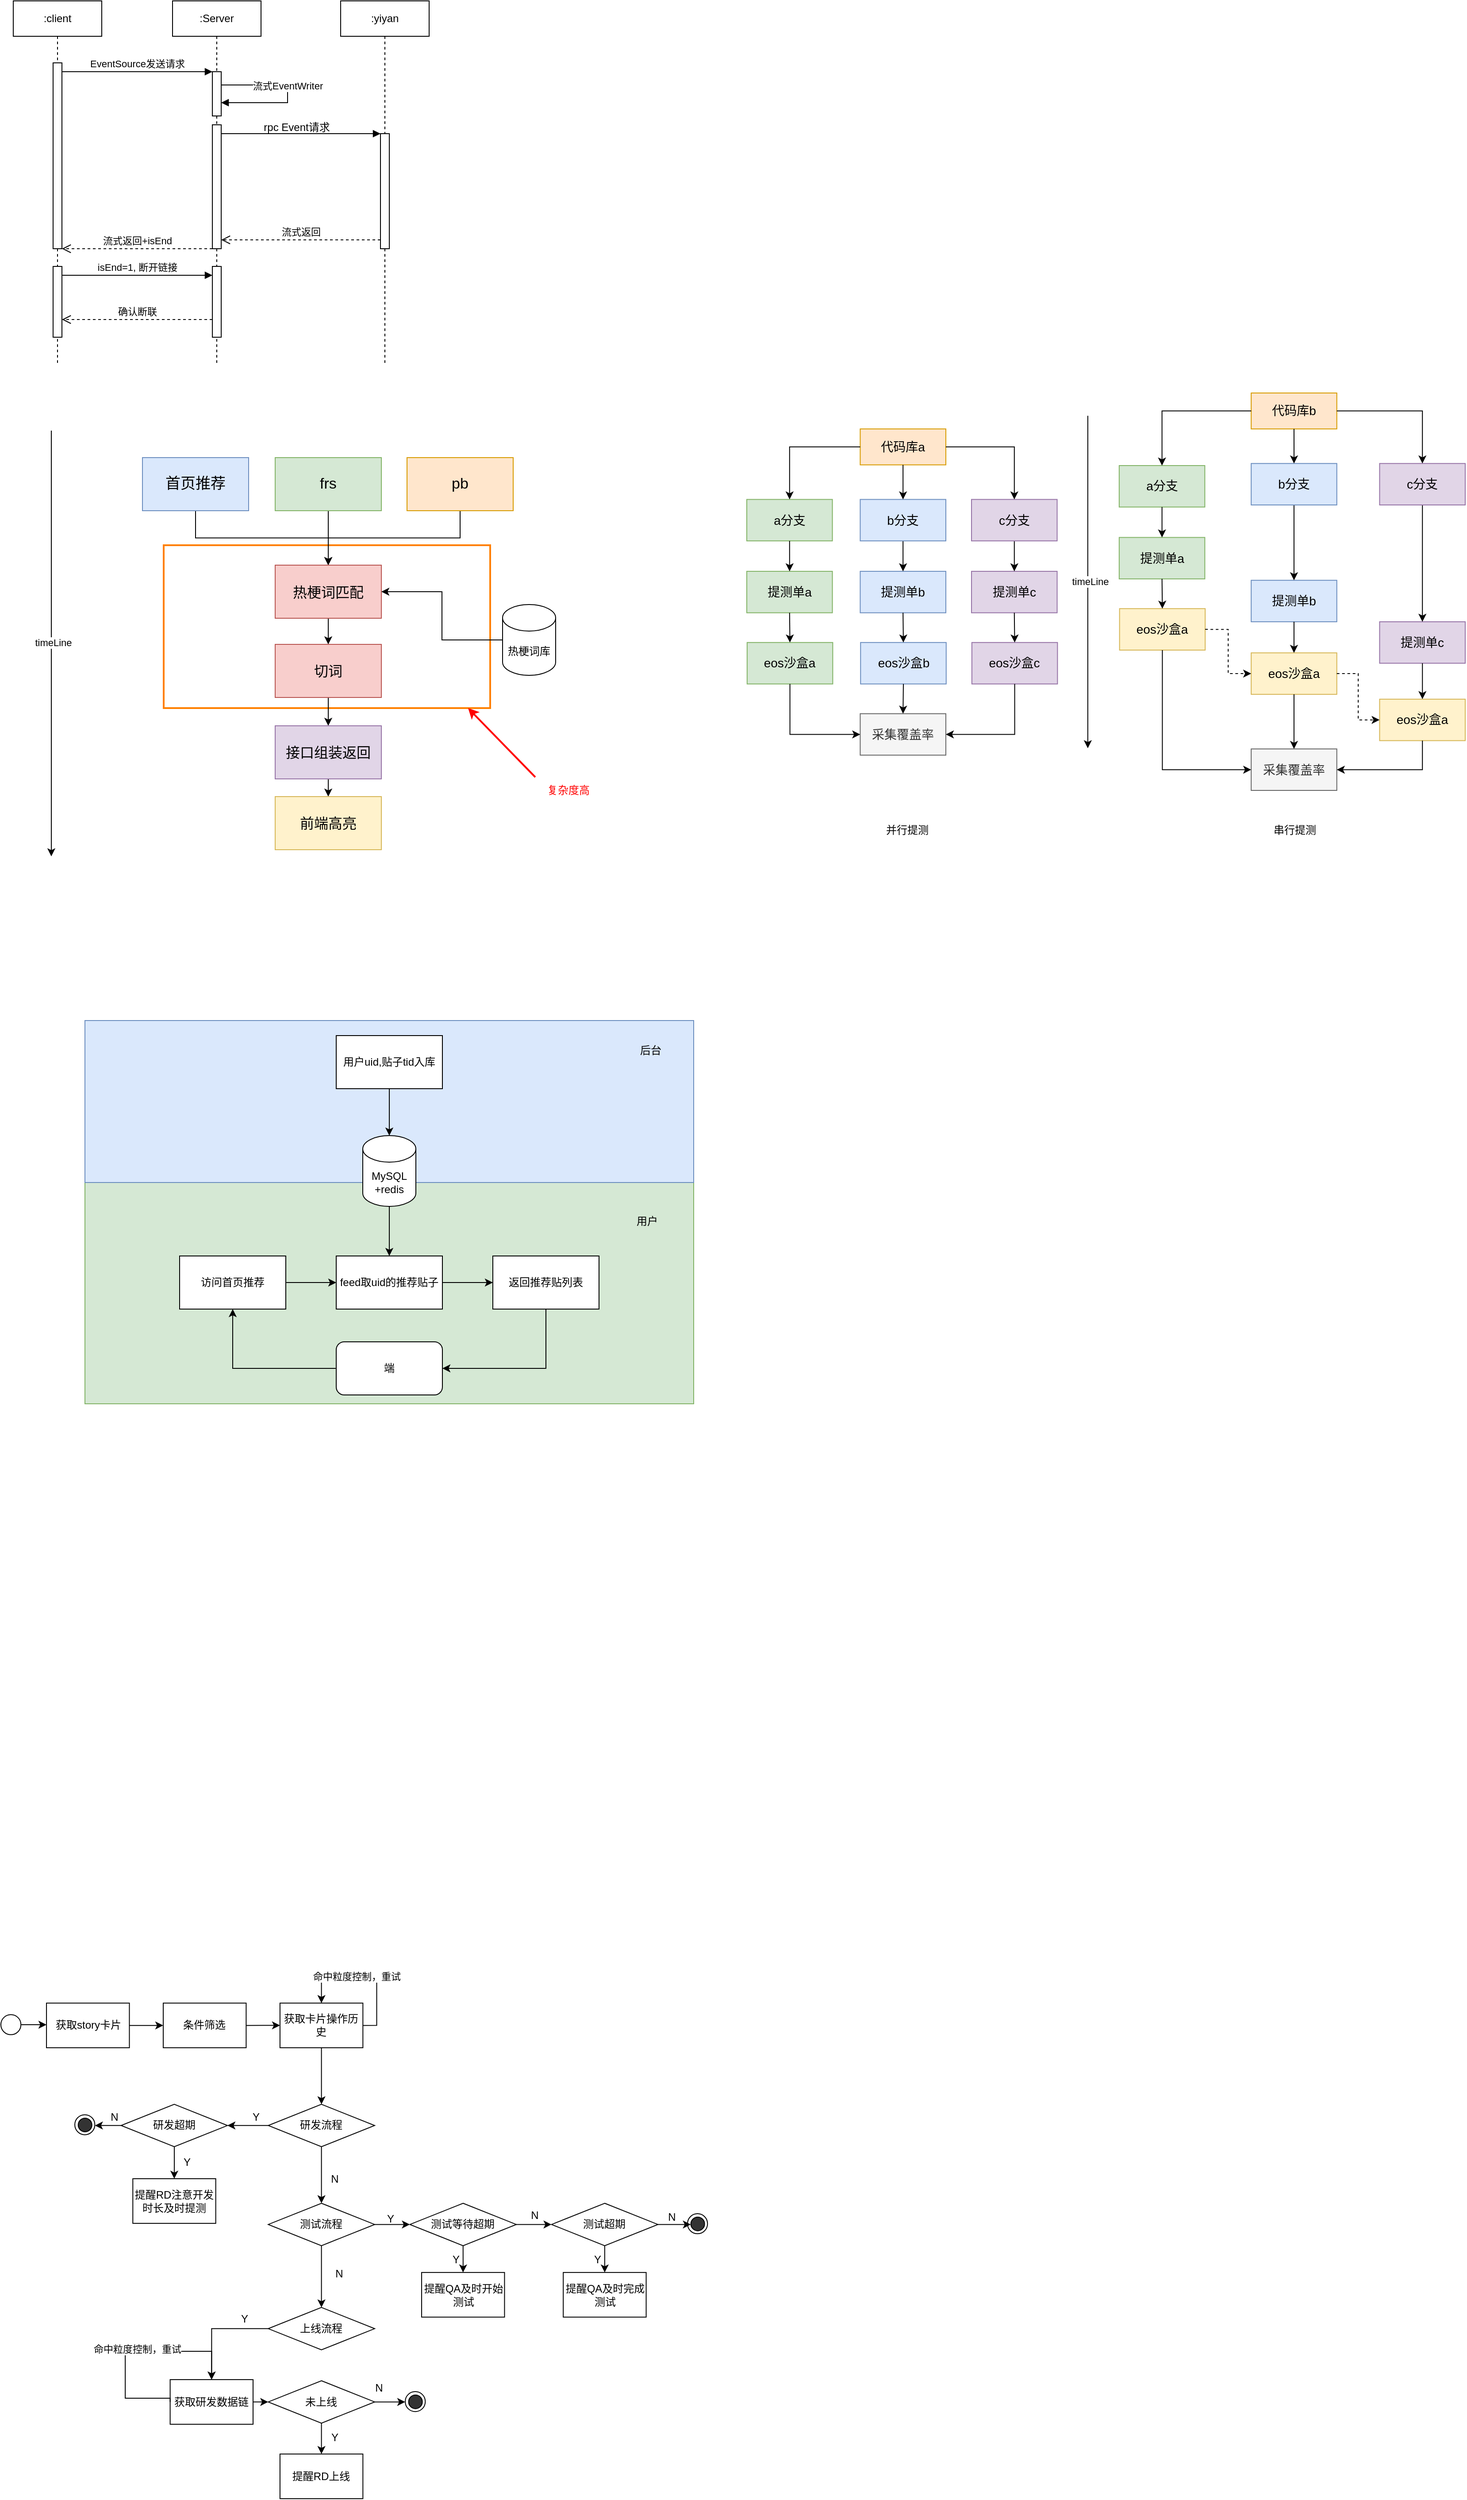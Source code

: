 <mxfile version="22.1.8" type="github">
  <diagram name="Page-1" id="2YBvvXClWsGukQMizWep">
    <mxGraphModel dx="1221" dy="768" grid="0" gridSize="10" guides="1" tooltips="1" connect="1" arrows="1" fold="1" page="1" pageScale="1" pageWidth="850" pageHeight="1100" math="1" shadow="0">
      <root>
        <mxCell id="0" />
        <mxCell id="1" parent="0" />
        <mxCell id="A0LKOA06SV_59ENQ4kcH-92" value="" style="rounded=0;whiteSpace=wrap;html=1;strokeColor=#FF8000;strokeWidth=2;" vertex="1" parent="1">
          <mxGeometry x="210" y="655" width="369" height="184" as="geometry" />
        </mxCell>
        <mxCell id="aM9ryv3xv72pqoxQDRHE-1" value=":client" style="shape=umlLifeline;perimeter=lifelinePerimeter;whiteSpace=wrap;html=1;container=0;dropTarget=0;collapsible=0;recursiveResize=0;outlineConnect=0;portConstraint=eastwest;newEdgeStyle={&quot;edgeStyle&quot;:&quot;elbowEdgeStyle&quot;,&quot;elbow&quot;:&quot;vertical&quot;,&quot;curved&quot;:0,&quot;rounded&quot;:0};" parent="1" vertex="1">
          <mxGeometry x="40" y="40" width="100" height="410" as="geometry" />
        </mxCell>
        <mxCell id="aM9ryv3xv72pqoxQDRHE-2" value="" style="html=1;points=[];perimeter=orthogonalPerimeter;outlineConnect=0;targetShapes=umlLifeline;portConstraint=eastwest;newEdgeStyle={&quot;edgeStyle&quot;:&quot;elbowEdgeStyle&quot;,&quot;elbow&quot;:&quot;vertical&quot;,&quot;curved&quot;:0,&quot;rounded&quot;:0};" parent="aM9ryv3xv72pqoxQDRHE-1" vertex="1">
          <mxGeometry x="45" y="70" width="10" height="210" as="geometry" />
        </mxCell>
        <mxCell id="aM9ryv3xv72pqoxQDRHE-4" value="" style="html=1;points=[];perimeter=orthogonalPerimeter;outlineConnect=0;targetShapes=umlLifeline;portConstraint=eastwest;newEdgeStyle={&quot;edgeStyle&quot;:&quot;elbowEdgeStyle&quot;,&quot;elbow&quot;:&quot;vertical&quot;,&quot;curved&quot;:0,&quot;rounded&quot;:0};" parent="aM9ryv3xv72pqoxQDRHE-1" vertex="1">
          <mxGeometry x="45" y="300" width="10" height="80" as="geometry" />
        </mxCell>
        <mxCell id="aM9ryv3xv72pqoxQDRHE-5" value=":Server" style="shape=umlLifeline;perimeter=lifelinePerimeter;whiteSpace=wrap;html=1;container=0;dropTarget=0;collapsible=0;recursiveResize=0;outlineConnect=0;portConstraint=eastwest;newEdgeStyle={&quot;edgeStyle&quot;:&quot;elbowEdgeStyle&quot;,&quot;elbow&quot;:&quot;vertical&quot;,&quot;curved&quot;:0,&quot;rounded&quot;:0};" parent="1" vertex="1">
          <mxGeometry x="220" y="40" width="100" height="410" as="geometry" />
        </mxCell>
        <mxCell id="aM9ryv3xv72pqoxQDRHE-6" value="" style="html=1;points=[];perimeter=orthogonalPerimeter;outlineConnect=0;targetShapes=umlLifeline;portConstraint=eastwest;newEdgeStyle={&quot;edgeStyle&quot;:&quot;elbowEdgeStyle&quot;,&quot;elbow&quot;:&quot;vertical&quot;,&quot;curved&quot;:0,&quot;rounded&quot;:0};" parent="aM9ryv3xv72pqoxQDRHE-5" vertex="1">
          <mxGeometry x="45" y="80" width="10" height="50" as="geometry" />
        </mxCell>
        <mxCell id="A0LKOA06SV_59ENQ4kcH-5" value="流式EventWriter" style="html=1;verticalAlign=bottom;endArrow=block;edgeStyle=elbowEdgeStyle;elbow=vertical;curved=0;rounded=0;" edge="1" parent="aM9ryv3xv72pqoxQDRHE-5" source="aM9ryv3xv72pqoxQDRHE-6" target="aM9ryv3xv72pqoxQDRHE-6">
          <mxGeometry relative="1" as="geometry">
            <mxPoint x="50" y="100" as="sourcePoint" />
            <Array as="points">
              <mxPoint x="130" y="110" />
            </Array>
            <mxPoint x="220" y="100" as="targetPoint" />
          </mxGeometry>
        </mxCell>
        <mxCell id="A0LKOA06SV_59ENQ4kcH-7" value="" style="html=1;points=[];perimeter=orthogonalPerimeter;outlineConnect=0;targetShapes=umlLifeline;portConstraint=eastwest;newEdgeStyle={&quot;edgeStyle&quot;:&quot;elbowEdgeStyle&quot;,&quot;elbow&quot;:&quot;vertical&quot;,&quot;curved&quot;:0,&quot;rounded&quot;:0};" vertex="1" parent="aM9ryv3xv72pqoxQDRHE-5">
          <mxGeometry x="45" y="140" width="10" height="140" as="geometry" />
        </mxCell>
        <mxCell id="A0LKOA06SV_59ENQ4kcH-10" value="" style="html=1;points=[];perimeter=orthogonalPerimeter;outlineConnect=0;targetShapes=umlLifeline;portConstraint=eastwest;newEdgeStyle={&quot;edgeStyle&quot;:&quot;elbowEdgeStyle&quot;,&quot;elbow&quot;:&quot;vertical&quot;,&quot;curved&quot;:0,&quot;rounded&quot;:0};" vertex="1" parent="aM9ryv3xv72pqoxQDRHE-5">
          <mxGeometry x="45" y="300" width="10" height="80" as="geometry" />
        </mxCell>
        <mxCell id="aM9ryv3xv72pqoxQDRHE-7" value="EventSource发送请求" style="html=1;verticalAlign=bottom;endArrow=block;edgeStyle=elbowEdgeStyle;elbow=vertical;curved=0;rounded=0;" parent="1" source="aM9ryv3xv72pqoxQDRHE-2" target="aM9ryv3xv72pqoxQDRHE-6" edge="1">
          <mxGeometry relative="1" as="geometry">
            <mxPoint x="195" y="130" as="sourcePoint" />
            <Array as="points">
              <mxPoint x="180" y="120" />
            </Array>
          </mxGeometry>
        </mxCell>
        <mxCell id="aM9ryv3xv72pqoxQDRHE-8" value="流式返回" style="html=1;verticalAlign=bottom;endArrow=open;dashed=1;endSize=8;edgeStyle=elbowEdgeStyle;elbow=vertical;curved=0;rounded=0;" parent="1" source="A0LKOA06SV_59ENQ4kcH-2" target="A0LKOA06SV_59ENQ4kcH-7" edge="1">
          <mxGeometry relative="1" as="geometry">
            <mxPoint x="250" y="550" as="targetPoint" />
            <Array as="points">
              <mxPoint x="360" y="310" />
            </Array>
            <mxPoint x="345" y="470" as="sourcePoint" />
          </mxGeometry>
        </mxCell>
        <mxCell id="aM9ryv3xv72pqoxQDRHE-10" value="流式返回+isEnd" style="html=1;verticalAlign=bottom;endArrow=open;dashed=1;endSize=8;edgeStyle=elbowEdgeStyle;elbow=horizontal;curved=0;rounded=0;" parent="1" source="A0LKOA06SV_59ENQ4kcH-7" target="aM9ryv3xv72pqoxQDRHE-2" edge="1">
          <mxGeometry relative="1" as="geometry">
            <mxPoint x="265" y="420" as="targetPoint" />
            <Array as="points">
              <mxPoint x="180" y="320" />
            </Array>
            <mxPoint x="150" y="650" as="sourcePoint" />
          </mxGeometry>
        </mxCell>
        <mxCell id="A0LKOA06SV_59ENQ4kcH-1" value=":yiyan" style="shape=umlLifeline;perimeter=lifelinePerimeter;whiteSpace=wrap;html=1;container=0;dropTarget=0;collapsible=0;recursiveResize=0;outlineConnect=0;portConstraint=eastwest;newEdgeStyle={&quot;edgeStyle&quot;:&quot;elbowEdgeStyle&quot;,&quot;elbow&quot;:&quot;vertical&quot;,&quot;curved&quot;:0,&quot;rounded&quot;:0};" vertex="1" parent="1">
          <mxGeometry x="410" y="40" width="100" height="410" as="geometry" />
        </mxCell>
        <mxCell id="A0LKOA06SV_59ENQ4kcH-2" value="" style="html=1;points=[];perimeter=orthogonalPerimeter;outlineConnect=0;targetShapes=umlLifeline;portConstraint=eastwest;newEdgeStyle={&quot;edgeStyle&quot;:&quot;elbowEdgeStyle&quot;,&quot;elbow&quot;:&quot;vertical&quot;,&quot;curved&quot;:0,&quot;rounded&quot;:0};" vertex="1" parent="A0LKOA06SV_59ENQ4kcH-1">
          <mxGeometry x="45" y="150" width="10" height="130" as="geometry" />
        </mxCell>
        <mxCell id="A0LKOA06SV_59ENQ4kcH-6" value="" style="html=1;verticalAlign=bottom;endArrow=block;edgeStyle=elbowEdgeStyle;elbow=vertical;curved=0;rounded=0;" edge="1" parent="1" source="A0LKOA06SV_59ENQ4kcH-7" target="A0LKOA06SV_59ENQ4kcH-2">
          <mxGeometry relative="1" as="geometry">
            <mxPoint x="275" y="210" as="sourcePoint" />
            <Array as="points">
              <mxPoint x="360" y="190" />
            </Array>
            <mxPoint x="459.5" y="210" as="targetPoint" />
          </mxGeometry>
        </mxCell>
        <mxCell id="A0LKOA06SV_59ENQ4kcH-9" value="rpc Event请求" style="text;html=1;align=center;verticalAlign=middle;resizable=0;points=[];autosize=1;strokeColor=none;fillColor=none;" vertex="1" parent="1">
          <mxGeometry x="310" y="168" width="100" height="30" as="geometry" />
        </mxCell>
        <mxCell id="A0LKOA06SV_59ENQ4kcH-11" value="isEnd=1, 断开链接" style="html=1;verticalAlign=bottom;endArrow=block;edgeStyle=elbowEdgeStyle;elbow=vertical;curved=0;rounded=0;" edge="1" parent="1">
          <mxGeometry relative="1" as="geometry">
            <mxPoint x="95" y="350" as="sourcePoint" />
            <Array as="points">
              <mxPoint x="140" y="350" />
            </Array>
            <mxPoint x="265" y="350" as="targetPoint" />
          </mxGeometry>
        </mxCell>
        <mxCell id="A0LKOA06SV_59ENQ4kcH-12" value="确认断联" style="html=1;verticalAlign=bottom;endArrow=open;dashed=1;endSize=8;edgeStyle=elbowEdgeStyle;elbow=vertical;curved=0;rounded=0;" edge="1" parent="1" source="A0LKOA06SV_59ENQ4kcH-10" target="aM9ryv3xv72pqoxQDRHE-4">
          <mxGeometry relative="1" as="geometry">
            <mxPoint x="285" y="320" as="targetPoint" />
            <Array as="points">
              <mxPoint x="210" y="400" />
            </Array>
            <mxPoint x="190" y="430" as="sourcePoint" />
          </mxGeometry>
        </mxCell>
        <mxCell id="A0LKOA06SV_59ENQ4kcH-71" style="edgeStyle=orthogonalEdgeStyle;rounded=0;orthogonalLoop=1;jettySize=auto;html=1;fontSize=14;" edge="1" parent="1">
          <mxGeometry relative="1" as="geometry">
            <mxPoint x="83" y="525.5" as="sourcePoint" />
            <mxPoint x="83" y="1006.5" as="targetPoint" />
            <Array as="points">
              <mxPoint x="83" y="692.5" />
              <mxPoint x="83" y="692.5" />
            </Array>
          </mxGeometry>
        </mxCell>
        <mxCell id="A0LKOA06SV_59ENQ4kcH-72" value="timeLine" style="edgeLabel;html=1;align=center;verticalAlign=middle;resizable=0;points=[];" vertex="1" connectable="0" parent="A0LKOA06SV_59ENQ4kcH-71">
          <mxGeometry x="-0.006" y="2" relative="1" as="geometry">
            <mxPoint as="offset" />
          </mxGeometry>
        </mxCell>
        <mxCell id="A0LKOA06SV_59ENQ4kcH-74" value="" style="group" vertex="1" connectable="0" parent="1">
          <mxGeometry x="869" y="483" width="812" height="449" as="geometry" />
        </mxCell>
        <mxCell id="A0LKOA06SV_59ENQ4kcH-68" value="" style="group" vertex="1" connectable="0" parent="A0LKOA06SV_59ENQ4kcH-74">
          <mxGeometry y="40.605" width="351.168" height="368.57" as="geometry" />
        </mxCell>
        <mxCell id="A0LKOA06SV_59ENQ4kcH-13" value="代码库a" style="rounded=0;whiteSpace=wrap;html=1;fillColor=#ffe6cc;strokeColor=#d79b00;fontSize=14;" vertex="1" parent="A0LKOA06SV_59ENQ4kcH-68">
          <mxGeometry x="128.211" width="96.763" height="40.605" as="geometry" />
        </mxCell>
        <mxCell id="A0LKOA06SV_59ENQ4kcH-14" value="a分支" style="rounded=0;whiteSpace=wrap;html=1;fillColor=#d5e8d4;strokeColor=#82b366;fontSize=14;" vertex="1" parent="A0LKOA06SV_59ENQ4kcH-68">
          <mxGeometry y="79.649" width="96.763" height="46.852" as="geometry" />
        </mxCell>
        <mxCell id="A0LKOA06SV_59ENQ4kcH-20" style="edgeStyle=orthogonalEdgeStyle;rounded=0;orthogonalLoop=1;jettySize=auto;html=1;fontSize=14;" edge="1" parent="A0LKOA06SV_59ENQ4kcH-68" source="A0LKOA06SV_59ENQ4kcH-13" target="A0LKOA06SV_59ENQ4kcH-14">
          <mxGeometry relative="1" as="geometry" />
        </mxCell>
        <mxCell id="A0LKOA06SV_59ENQ4kcH-15" value="提测单a" style="rounded=0;whiteSpace=wrap;html=1;fillColor=#d5e8d4;strokeColor=#82b366;fontSize=14;" vertex="1" parent="A0LKOA06SV_59ENQ4kcH-68">
          <mxGeometry y="160.859" width="96.763" height="46.852" as="geometry" />
        </mxCell>
        <mxCell id="A0LKOA06SV_59ENQ4kcH-24" style="edgeStyle=orthogonalEdgeStyle;rounded=0;orthogonalLoop=1;jettySize=auto;html=1;exitX=0.5;exitY=1;exitDx=0;exitDy=0;fontSize=14;" edge="1" parent="A0LKOA06SV_59ENQ4kcH-68" source="A0LKOA06SV_59ENQ4kcH-14" target="A0LKOA06SV_59ENQ4kcH-15">
          <mxGeometry relative="1" as="geometry" />
        </mxCell>
        <mxCell id="A0LKOA06SV_59ENQ4kcH-16" value="提测单b" style="rounded=0;whiteSpace=wrap;html=1;fillColor=#dae8fc;strokeColor=#6c8ebf;fontSize=14;" vertex="1" parent="A0LKOA06SV_59ENQ4kcH-68">
          <mxGeometry x="128.211" y="160.859" width="96.763" height="46.852" as="geometry" />
        </mxCell>
        <mxCell id="A0LKOA06SV_59ENQ4kcH-17" value="提测单c" style="rounded=0;whiteSpace=wrap;html=1;fillColor=#e1d5e7;strokeColor=#9673a6;fontSize=14;" vertex="1" parent="A0LKOA06SV_59ENQ4kcH-68">
          <mxGeometry x="254.002" y="160.859" width="96.763" height="46.852" as="geometry" />
        </mxCell>
        <mxCell id="A0LKOA06SV_59ENQ4kcH-25" style="edgeStyle=orthogonalEdgeStyle;rounded=0;orthogonalLoop=1;jettySize=auto;html=1;exitX=0.5;exitY=1;exitDx=0;exitDy=0;fontSize=14;" edge="1" parent="A0LKOA06SV_59ENQ4kcH-68" source="A0LKOA06SV_59ENQ4kcH-18" target="A0LKOA06SV_59ENQ4kcH-16">
          <mxGeometry relative="1" as="geometry" />
        </mxCell>
        <mxCell id="A0LKOA06SV_59ENQ4kcH-18" value="b分支" style="rounded=0;whiteSpace=wrap;html=1;fillColor=#dae8fc;strokeColor=#6c8ebf;fontSize=14;" vertex="1" parent="A0LKOA06SV_59ENQ4kcH-68">
          <mxGeometry x="128.211" y="79.649" width="96.763" height="46.852" as="geometry" />
        </mxCell>
        <mxCell id="A0LKOA06SV_59ENQ4kcH-21" style="edgeStyle=orthogonalEdgeStyle;rounded=0;orthogonalLoop=1;jettySize=auto;html=1;exitX=0.5;exitY=1;exitDx=0;exitDy=0;fontSize=14;" edge="1" parent="A0LKOA06SV_59ENQ4kcH-68" source="A0LKOA06SV_59ENQ4kcH-13" target="A0LKOA06SV_59ENQ4kcH-18">
          <mxGeometry relative="1" as="geometry" />
        </mxCell>
        <mxCell id="A0LKOA06SV_59ENQ4kcH-26" style="edgeStyle=orthogonalEdgeStyle;rounded=0;orthogonalLoop=1;jettySize=auto;html=1;exitX=0.5;exitY=1;exitDx=0;exitDy=0;fontSize=14;" edge="1" parent="A0LKOA06SV_59ENQ4kcH-68" source="A0LKOA06SV_59ENQ4kcH-19" target="A0LKOA06SV_59ENQ4kcH-17">
          <mxGeometry relative="1" as="geometry" />
        </mxCell>
        <mxCell id="A0LKOA06SV_59ENQ4kcH-19" value="c分支" style="rounded=0;whiteSpace=wrap;html=1;fillColor=#e1d5e7;strokeColor=#9673a6;fontSize=14;" vertex="1" parent="A0LKOA06SV_59ENQ4kcH-68">
          <mxGeometry x="254.002" y="79.649" width="96.763" height="46.852" as="geometry" />
        </mxCell>
        <mxCell id="A0LKOA06SV_59ENQ4kcH-22" style="edgeStyle=orthogonalEdgeStyle;rounded=0;orthogonalLoop=1;jettySize=auto;html=1;exitX=1;exitY=0.5;exitDx=0;exitDy=0;fontSize=14;" edge="1" parent="A0LKOA06SV_59ENQ4kcH-68" source="A0LKOA06SV_59ENQ4kcH-13" target="A0LKOA06SV_59ENQ4kcH-19">
          <mxGeometry relative="1" as="geometry" />
        </mxCell>
        <mxCell id="A0LKOA06SV_59ENQ4kcH-27" value="eos沙盒a" style="rounded=0;whiteSpace=wrap;html=1;fillColor=#d5e8d4;strokeColor=#82b366;fontSize=14;" vertex="1" parent="A0LKOA06SV_59ENQ4kcH-68">
          <mxGeometry x="0.403" y="241.289" width="96.763" height="46.852" as="geometry" />
        </mxCell>
        <mxCell id="A0LKOA06SV_59ENQ4kcH-32" style="edgeStyle=orthogonalEdgeStyle;rounded=0;orthogonalLoop=1;jettySize=auto;html=1;exitX=0.5;exitY=1;exitDx=0;exitDy=0;entryX=0.5;entryY=0;entryDx=0;entryDy=0;fontSize=14;" edge="1" parent="A0LKOA06SV_59ENQ4kcH-68" source="A0LKOA06SV_59ENQ4kcH-15" target="A0LKOA06SV_59ENQ4kcH-27">
          <mxGeometry relative="1" as="geometry" />
        </mxCell>
        <mxCell id="A0LKOA06SV_59ENQ4kcH-28" value="eos沙盒b" style="rounded=0;whiteSpace=wrap;html=1;fillColor=#dae8fc;strokeColor=#6c8ebf;fontSize=14;" vertex="1" parent="A0LKOA06SV_59ENQ4kcH-68">
          <mxGeometry x="128.614" y="241.289" width="96.763" height="46.852" as="geometry" />
        </mxCell>
        <mxCell id="A0LKOA06SV_59ENQ4kcH-31" style="edgeStyle=orthogonalEdgeStyle;rounded=0;orthogonalLoop=1;jettySize=auto;html=1;exitX=0.5;exitY=1;exitDx=0;exitDy=0;entryX=0.5;entryY=0;entryDx=0;entryDy=0;fontSize=14;" edge="1" parent="A0LKOA06SV_59ENQ4kcH-68" source="A0LKOA06SV_59ENQ4kcH-16" target="A0LKOA06SV_59ENQ4kcH-28">
          <mxGeometry relative="1" as="geometry" />
        </mxCell>
        <mxCell id="A0LKOA06SV_59ENQ4kcH-29" value="eos沙盒c" style="rounded=0;whiteSpace=wrap;html=1;fillColor=#e1d5e7;strokeColor=#9673a6;fontSize=14;" vertex="1" parent="A0LKOA06SV_59ENQ4kcH-68">
          <mxGeometry x="254.405" y="241.289" width="96.763" height="46.852" as="geometry" />
        </mxCell>
        <mxCell id="A0LKOA06SV_59ENQ4kcH-30" style="edgeStyle=orthogonalEdgeStyle;rounded=0;orthogonalLoop=1;jettySize=auto;html=1;exitX=0.5;exitY=1;exitDx=0;exitDy=0;entryX=0.5;entryY=0;entryDx=0;entryDy=0;fontSize=14;" edge="1" parent="A0LKOA06SV_59ENQ4kcH-68" source="A0LKOA06SV_59ENQ4kcH-17" target="A0LKOA06SV_59ENQ4kcH-29">
          <mxGeometry relative="1" as="geometry" />
        </mxCell>
        <mxCell id="A0LKOA06SV_59ENQ4kcH-55" value="采集覆盖率" style="rounded=0;whiteSpace=wrap;html=1;fillColor=#f5f5f5;strokeColor=#666666;fontSize=14;fontColor=#333333;" vertex="1" parent="A0LKOA06SV_59ENQ4kcH-68">
          <mxGeometry x="128.211" y="321.718" width="96.763" height="46.852" as="geometry" />
        </mxCell>
        <mxCell id="A0LKOA06SV_59ENQ4kcH-58" style="edgeStyle=orthogonalEdgeStyle;rounded=0;orthogonalLoop=1;jettySize=auto;html=1;exitX=0.5;exitY=1;exitDx=0;exitDy=0;entryX=0;entryY=0.5;entryDx=0;entryDy=0;" edge="1" parent="A0LKOA06SV_59ENQ4kcH-68" source="A0LKOA06SV_59ENQ4kcH-27" target="A0LKOA06SV_59ENQ4kcH-55">
          <mxGeometry relative="1" as="geometry" />
        </mxCell>
        <mxCell id="A0LKOA06SV_59ENQ4kcH-59" style="edgeStyle=orthogonalEdgeStyle;rounded=0;orthogonalLoop=1;jettySize=auto;html=1;exitX=0.5;exitY=1;exitDx=0;exitDy=0;entryX=0.5;entryY=0;entryDx=0;entryDy=0;" edge="1" parent="A0LKOA06SV_59ENQ4kcH-68" source="A0LKOA06SV_59ENQ4kcH-28" target="A0LKOA06SV_59ENQ4kcH-55">
          <mxGeometry relative="1" as="geometry" />
        </mxCell>
        <mxCell id="A0LKOA06SV_59ENQ4kcH-60" style="edgeStyle=orthogonalEdgeStyle;rounded=0;orthogonalLoop=1;jettySize=auto;html=1;exitX=0.5;exitY=1;exitDx=0;exitDy=0;entryX=1;entryY=0.5;entryDx=0;entryDy=0;" edge="1" parent="A0LKOA06SV_59ENQ4kcH-68" source="A0LKOA06SV_59ENQ4kcH-29" target="A0LKOA06SV_59ENQ4kcH-55">
          <mxGeometry relative="1" as="geometry" />
        </mxCell>
        <mxCell id="A0LKOA06SV_59ENQ4kcH-69" style="edgeStyle=orthogonalEdgeStyle;rounded=0;orthogonalLoop=1;jettySize=auto;html=1;fontSize=14;" edge="1" parent="A0LKOA06SV_59ENQ4kcH-74">
          <mxGeometry relative="1" as="geometry">
            <mxPoint x="385.438" y="25.769" as="sourcePoint" />
            <mxPoint x="385.438" y="401.367" as="targetPoint" />
            <Array as="points">
              <mxPoint x="385.438" y="156.174" />
              <mxPoint x="385.438" y="156.174" />
            </Array>
          </mxGeometry>
        </mxCell>
        <mxCell id="A0LKOA06SV_59ENQ4kcH-70" value="timeLine" style="edgeLabel;html=1;align=center;verticalAlign=middle;resizable=0;points=[];" vertex="1" connectable="0" parent="A0LKOA06SV_59ENQ4kcH-69">
          <mxGeometry x="-0.006" y="2" relative="1" as="geometry">
            <mxPoint as="offset" />
          </mxGeometry>
        </mxCell>
        <mxCell id="A0LKOA06SV_59ENQ4kcH-73" value="" style="group" vertex="1" connectable="0" parent="A0LKOA06SV_59ENQ4kcH-74">
          <mxGeometry x="420.918" width="391.082" height="449" as="geometry" />
        </mxCell>
        <mxCell id="A0LKOA06SV_59ENQ4kcH-39" value="代码库b" style="rounded=0;whiteSpace=wrap;html=1;fillColor=#ffe6cc;strokeColor=#d79b00;fontSize=14;" vertex="1" parent="A0LKOA06SV_59ENQ4kcH-73">
          <mxGeometry x="149.176" width="96.763" height="40.605" as="geometry" />
        </mxCell>
        <mxCell id="A0LKOA06SV_59ENQ4kcH-41" value="a分支" style="rounded=0;whiteSpace=wrap;html=1;fillColor=#d5e8d4;strokeColor=#82b366;fontSize=14;" vertex="1" parent="A0LKOA06SV_59ENQ4kcH-73">
          <mxGeometry y="81.991" width="96.763" height="46.852" as="geometry" />
        </mxCell>
        <mxCell id="A0LKOA06SV_59ENQ4kcH-36" style="edgeStyle=orthogonalEdgeStyle;rounded=0;orthogonalLoop=1;jettySize=auto;html=1;fontSize=14;" edge="1" parent="A0LKOA06SV_59ENQ4kcH-73" source="A0LKOA06SV_59ENQ4kcH-39" target="A0LKOA06SV_59ENQ4kcH-41">
          <mxGeometry relative="1" as="geometry" />
        </mxCell>
        <mxCell id="A0LKOA06SV_59ENQ4kcH-43" value="提测单a" style="rounded=0;whiteSpace=wrap;html=1;fillColor=#d5e8d4;strokeColor=#82b366;fontSize=14;" vertex="1" parent="A0LKOA06SV_59ENQ4kcH-73">
          <mxGeometry y="163.202" width="96.763" height="46.852" as="geometry" />
        </mxCell>
        <mxCell id="A0LKOA06SV_59ENQ4kcH-40" style="edgeStyle=orthogonalEdgeStyle;rounded=0;orthogonalLoop=1;jettySize=auto;html=1;exitX=0.5;exitY=1;exitDx=0;exitDy=0;fontSize=14;" edge="1" parent="A0LKOA06SV_59ENQ4kcH-73" source="A0LKOA06SV_59ENQ4kcH-41" target="A0LKOA06SV_59ENQ4kcH-43">
          <mxGeometry relative="1" as="geometry" />
        </mxCell>
        <mxCell id="A0LKOA06SV_59ENQ4kcH-45" value="提测单b" style="rounded=0;whiteSpace=wrap;html=1;fillColor=#dae8fc;strokeColor=#6c8ebf;fontSize=14;" vertex="1" parent="A0LKOA06SV_59ENQ4kcH-73">
          <mxGeometry x="149.176" y="211.616" width="96.763" height="46.852" as="geometry" />
        </mxCell>
        <mxCell id="A0LKOA06SV_59ENQ4kcH-47" value="提测单c" style="rounded=0;whiteSpace=wrap;html=1;fillColor=#e1d5e7;strokeColor=#9673a6;fontSize=14;" vertex="1" parent="A0LKOA06SV_59ENQ4kcH-73">
          <mxGeometry x="294.32" y="258.468" width="96.763" height="46.852" as="geometry" />
        </mxCell>
        <mxCell id="A0LKOA06SV_59ENQ4kcH-48" style="edgeStyle=orthogonalEdgeStyle;rounded=0;orthogonalLoop=1;jettySize=auto;html=1;exitX=0.5;exitY=1;exitDx=0;exitDy=0;fontSize=14;" edge="1" parent="A0LKOA06SV_59ENQ4kcH-73" source="A0LKOA06SV_59ENQ4kcH-49" target="A0LKOA06SV_59ENQ4kcH-45">
          <mxGeometry relative="1" as="geometry" />
        </mxCell>
        <mxCell id="A0LKOA06SV_59ENQ4kcH-49" value="b分支" style="rounded=0;whiteSpace=wrap;html=1;fillColor=#dae8fc;strokeColor=#6c8ebf;fontSize=14;" vertex="1" parent="A0LKOA06SV_59ENQ4kcH-73">
          <mxGeometry x="149.176" y="79.649" width="96.763" height="46.852" as="geometry" />
        </mxCell>
        <mxCell id="A0LKOA06SV_59ENQ4kcH-37" style="edgeStyle=orthogonalEdgeStyle;rounded=0;orthogonalLoop=1;jettySize=auto;html=1;exitX=0.5;exitY=1;exitDx=0;exitDy=0;fontSize=14;" edge="1" parent="A0LKOA06SV_59ENQ4kcH-73" source="A0LKOA06SV_59ENQ4kcH-39" target="A0LKOA06SV_59ENQ4kcH-49">
          <mxGeometry relative="1" as="geometry" />
        </mxCell>
        <mxCell id="A0LKOA06SV_59ENQ4kcH-50" style="edgeStyle=orthogonalEdgeStyle;rounded=0;orthogonalLoop=1;jettySize=auto;html=1;exitX=0.5;exitY=1;exitDx=0;exitDy=0;fontSize=14;" edge="1" parent="A0LKOA06SV_59ENQ4kcH-73" source="A0LKOA06SV_59ENQ4kcH-51" target="A0LKOA06SV_59ENQ4kcH-47">
          <mxGeometry relative="1" as="geometry" />
        </mxCell>
        <mxCell id="A0LKOA06SV_59ENQ4kcH-51" value="c分支" style="rounded=0;whiteSpace=wrap;html=1;fillColor=#e1d5e7;strokeColor=#9673a6;fontSize=14;" vertex="1" parent="A0LKOA06SV_59ENQ4kcH-73">
          <mxGeometry x="294.32" y="79.649" width="96.763" height="46.852" as="geometry" />
        </mxCell>
        <mxCell id="A0LKOA06SV_59ENQ4kcH-38" style="edgeStyle=orthogonalEdgeStyle;rounded=0;orthogonalLoop=1;jettySize=auto;html=1;exitX=1;exitY=0.5;exitDx=0;exitDy=0;fontSize=14;" edge="1" parent="A0LKOA06SV_59ENQ4kcH-73" source="A0LKOA06SV_59ENQ4kcH-39" target="A0LKOA06SV_59ENQ4kcH-51">
          <mxGeometry relative="1" as="geometry" />
        </mxCell>
        <mxCell id="A0LKOA06SV_59ENQ4kcH-52" value="eos沙盒a" style="rounded=0;whiteSpace=wrap;html=1;fillColor=#fff2cc;strokeColor=#d6b656;fontSize=14;" vertex="1" parent="A0LKOA06SV_59ENQ4kcH-73">
          <mxGeometry x="0.403" y="243.631" width="96.763" height="46.852" as="geometry" />
        </mxCell>
        <mxCell id="A0LKOA06SV_59ENQ4kcH-42" style="edgeStyle=orthogonalEdgeStyle;rounded=0;orthogonalLoop=1;jettySize=auto;html=1;exitX=0.5;exitY=1;exitDx=0;exitDy=0;entryX=0.5;entryY=0;entryDx=0;entryDy=0;fontSize=14;" edge="1" parent="A0LKOA06SV_59ENQ4kcH-73" source="A0LKOA06SV_59ENQ4kcH-43" target="A0LKOA06SV_59ENQ4kcH-52">
          <mxGeometry relative="1" as="geometry" />
        </mxCell>
        <mxCell id="A0LKOA06SV_59ENQ4kcH-53" value="eos沙盒a" style="rounded=0;whiteSpace=wrap;html=1;fillColor=#fff2cc;strokeColor=#d6b656;fontSize=14;" vertex="1" parent="A0LKOA06SV_59ENQ4kcH-73">
          <mxGeometry x="149.176" y="293.607" width="96.763" height="46.852" as="geometry" />
        </mxCell>
        <mxCell id="A0LKOA06SV_59ENQ4kcH-44" style="edgeStyle=orthogonalEdgeStyle;rounded=0;orthogonalLoop=1;jettySize=auto;html=1;exitX=0.5;exitY=1;exitDx=0;exitDy=0;entryX=0.5;entryY=0;entryDx=0;entryDy=0;fontSize=14;" edge="1" parent="A0LKOA06SV_59ENQ4kcH-73" source="A0LKOA06SV_59ENQ4kcH-45" target="A0LKOA06SV_59ENQ4kcH-53">
          <mxGeometry relative="1" as="geometry" />
        </mxCell>
        <mxCell id="A0LKOA06SV_59ENQ4kcH-61" style="edgeStyle=orthogonalEdgeStyle;rounded=0;orthogonalLoop=1;jettySize=auto;html=1;exitX=1;exitY=0.5;exitDx=0;exitDy=0;entryX=0;entryY=0.5;entryDx=0;entryDy=0;dashed=1;" edge="1" parent="A0LKOA06SV_59ENQ4kcH-73" source="A0LKOA06SV_59ENQ4kcH-52" target="A0LKOA06SV_59ENQ4kcH-53">
          <mxGeometry relative="1" as="geometry" />
        </mxCell>
        <mxCell id="A0LKOA06SV_59ENQ4kcH-54" value="eos沙盒a" style="rounded=0;whiteSpace=wrap;html=1;fillColor=#fff2cc;strokeColor=#d6b656;fontSize=14;" vertex="1" parent="A0LKOA06SV_59ENQ4kcH-73">
          <mxGeometry x="294.32" y="345.925" width="96.763" height="46.852" as="geometry" />
        </mxCell>
        <mxCell id="A0LKOA06SV_59ENQ4kcH-46" style="edgeStyle=orthogonalEdgeStyle;rounded=0;orthogonalLoop=1;jettySize=auto;html=1;exitX=0.5;exitY=1;exitDx=0;exitDy=0;entryX=0.5;entryY=0;entryDx=0;entryDy=0;fontSize=14;" edge="1" parent="A0LKOA06SV_59ENQ4kcH-73" source="A0LKOA06SV_59ENQ4kcH-47" target="A0LKOA06SV_59ENQ4kcH-54">
          <mxGeometry relative="1" as="geometry" />
        </mxCell>
        <mxCell id="A0LKOA06SV_59ENQ4kcH-62" style="edgeStyle=orthogonalEdgeStyle;rounded=0;orthogonalLoop=1;jettySize=auto;html=1;exitX=1;exitY=0.5;exitDx=0;exitDy=0;entryX=0;entryY=0.5;entryDx=0;entryDy=0;dashed=1;" edge="1" parent="A0LKOA06SV_59ENQ4kcH-73" source="A0LKOA06SV_59ENQ4kcH-53" target="A0LKOA06SV_59ENQ4kcH-54">
          <mxGeometry relative="1" as="geometry" />
        </mxCell>
        <mxCell id="A0LKOA06SV_59ENQ4kcH-63" value="采集覆盖率" style="rounded=0;whiteSpace=wrap;html=1;fillColor=#f5f5f5;strokeColor=#666666;fontSize=14;fontColor=#333333;" vertex="1" parent="A0LKOA06SV_59ENQ4kcH-73">
          <mxGeometry x="149.176" y="402.148" width="96.763" height="46.852" as="geometry" />
        </mxCell>
        <mxCell id="A0LKOA06SV_59ENQ4kcH-64" style="edgeStyle=orthogonalEdgeStyle;rounded=0;orthogonalLoop=1;jettySize=auto;html=1;exitX=0.5;exitY=1;exitDx=0;exitDy=0;entryX=0;entryY=0.5;entryDx=0;entryDy=0;" edge="1" parent="A0LKOA06SV_59ENQ4kcH-73" source="A0LKOA06SV_59ENQ4kcH-52" target="A0LKOA06SV_59ENQ4kcH-63">
          <mxGeometry relative="1" as="geometry" />
        </mxCell>
        <mxCell id="A0LKOA06SV_59ENQ4kcH-65" style="edgeStyle=orthogonalEdgeStyle;rounded=0;orthogonalLoop=1;jettySize=auto;html=1;exitX=0.5;exitY=1;exitDx=0;exitDy=0;entryX=0.5;entryY=0;entryDx=0;entryDy=0;" edge="1" parent="A0LKOA06SV_59ENQ4kcH-73" source="A0LKOA06SV_59ENQ4kcH-53" target="A0LKOA06SV_59ENQ4kcH-63">
          <mxGeometry relative="1" as="geometry" />
        </mxCell>
        <mxCell id="A0LKOA06SV_59ENQ4kcH-66" style="edgeStyle=orthogonalEdgeStyle;rounded=0;orthogonalLoop=1;jettySize=auto;html=1;exitX=0.5;exitY=1;exitDx=0;exitDy=0;entryX=1;entryY=0.5;entryDx=0;entryDy=0;" edge="1" parent="A0LKOA06SV_59ENQ4kcH-73" source="A0LKOA06SV_59ENQ4kcH-54" target="A0LKOA06SV_59ENQ4kcH-63">
          <mxGeometry relative="1" as="geometry" />
        </mxCell>
        <mxCell id="A0LKOA06SV_59ENQ4kcH-75" value="并行提测" style="text;html=1;align=center;verticalAlign=middle;resizable=0;points=[];autosize=1;strokeColor=none;fillColor=none;" vertex="1" parent="1">
          <mxGeometry x="1017" y="964" width="66" height="26" as="geometry" />
        </mxCell>
        <mxCell id="A0LKOA06SV_59ENQ4kcH-76" value="串行提测" style="text;html=1;align=center;verticalAlign=middle;resizable=0;points=[];autosize=1;strokeColor=none;fillColor=none;" vertex="1" parent="1">
          <mxGeometry x="1455" y="964" width="66" height="26" as="geometry" />
        </mxCell>
        <mxCell id="A0LKOA06SV_59ENQ4kcH-85" style="edgeStyle=orthogonalEdgeStyle;rounded=0;orthogonalLoop=1;jettySize=auto;html=1;exitX=0.5;exitY=1;exitDx=0;exitDy=0;entryX=0.5;entryY=0;entryDx=0;entryDy=0;" edge="1" parent="1" source="A0LKOA06SV_59ENQ4kcH-77" target="A0LKOA06SV_59ENQ4kcH-80">
          <mxGeometry relative="1" as="geometry" />
        </mxCell>
        <mxCell id="A0LKOA06SV_59ENQ4kcH-77" value="首页推荐" style="rounded=0;whiteSpace=wrap;html=1;fontSize=17;fillColor=#dae8fc;strokeColor=#6c8ebf;" vertex="1" parent="1">
          <mxGeometry x="186" y="556" width="120" height="60" as="geometry" />
        </mxCell>
        <mxCell id="A0LKOA06SV_59ENQ4kcH-87" style="edgeStyle=orthogonalEdgeStyle;rounded=0;orthogonalLoop=1;jettySize=auto;html=1;exitX=0.5;exitY=1;exitDx=0;exitDy=0;entryX=0.5;entryY=0;entryDx=0;entryDy=0;" edge="1" parent="1" source="A0LKOA06SV_59ENQ4kcH-78" target="A0LKOA06SV_59ENQ4kcH-80">
          <mxGeometry relative="1" as="geometry" />
        </mxCell>
        <mxCell id="A0LKOA06SV_59ENQ4kcH-78" value="frs" style="rounded=0;whiteSpace=wrap;html=1;fontSize=17;fillColor=#d5e8d4;strokeColor=#82b366;" vertex="1" parent="1">
          <mxGeometry x="336" y="556" width="120" height="60" as="geometry" />
        </mxCell>
        <mxCell id="A0LKOA06SV_59ENQ4kcH-86" style="edgeStyle=orthogonalEdgeStyle;rounded=0;orthogonalLoop=1;jettySize=auto;html=1;exitX=0.5;exitY=1;exitDx=0;exitDy=0;entryX=0.5;entryY=0;entryDx=0;entryDy=0;" edge="1" parent="1" source="A0LKOA06SV_59ENQ4kcH-79" target="A0LKOA06SV_59ENQ4kcH-80">
          <mxGeometry relative="1" as="geometry" />
        </mxCell>
        <mxCell id="A0LKOA06SV_59ENQ4kcH-79" value="pb" style="rounded=0;whiteSpace=wrap;html=1;fontSize=17;fillColor=#ffe6cc;strokeColor=#d79b00;" vertex="1" parent="1">
          <mxGeometry x="485" y="556" width="120" height="60" as="geometry" />
        </mxCell>
        <mxCell id="A0LKOA06SV_59ENQ4kcH-88" style="edgeStyle=orthogonalEdgeStyle;rounded=0;orthogonalLoop=1;jettySize=auto;html=1;exitX=0.5;exitY=1;exitDx=0;exitDy=0;entryX=0.5;entryY=0;entryDx=0;entryDy=0;" edge="1" parent="1" source="A0LKOA06SV_59ENQ4kcH-80" target="A0LKOA06SV_59ENQ4kcH-81">
          <mxGeometry relative="1" as="geometry" />
        </mxCell>
        <mxCell id="A0LKOA06SV_59ENQ4kcH-80" value="热梗词匹配" style="rounded=0;whiteSpace=wrap;html=1;fontSize=16;fillColor=#f8cecc;strokeColor=#b85450;" vertex="1" parent="1">
          <mxGeometry x="336" y="677.5" width="120" height="60" as="geometry" />
        </mxCell>
        <mxCell id="A0LKOA06SV_59ENQ4kcH-90" style="edgeStyle=orthogonalEdgeStyle;rounded=0;orthogonalLoop=1;jettySize=auto;html=1;exitX=0.5;exitY=1;exitDx=0;exitDy=0;entryX=0.5;entryY=0;entryDx=0;entryDy=0;" edge="1" parent="1" source="A0LKOA06SV_59ENQ4kcH-81" target="A0LKOA06SV_59ENQ4kcH-83">
          <mxGeometry relative="1" as="geometry" />
        </mxCell>
        <mxCell id="A0LKOA06SV_59ENQ4kcH-81" value="切词" style="rounded=0;whiteSpace=wrap;html=1;fontSize=16;fillColor=#f8cecc;strokeColor=#b85450;" vertex="1" parent="1">
          <mxGeometry x="336" y="767" width="120" height="60" as="geometry" />
        </mxCell>
        <mxCell id="A0LKOA06SV_59ENQ4kcH-89" style="edgeStyle=orthogonalEdgeStyle;rounded=0;orthogonalLoop=1;jettySize=auto;html=1;exitX=0;exitY=0.5;exitDx=0;exitDy=0;exitPerimeter=0;entryX=1;entryY=0.5;entryDx=0;entryDy=0;" edge="1" parent="1" source="A0LKOA06SV_59ENQ4kcH-82" target="A0LKOA06SV_59ENQ4kcH-80">
          <mxGeometry relative="1" as="geometry" />
        </mxCell>
        <mxCell id="A0LKOA06SV_59ENQ4kcH-82" value="热梗词库" style="shape=cylinder3;whiteSpace=wrap;html=1;boundedLbl=1;backgroundOutline=1;size=15;" vertex="1" parent="1">
          <mxGeometry x="593" y="722" width="60" height="80" as="geometry" />
        </mxCell>
        <mxCell id="A0LKOA06SV_59ENQ4kcH-91" style="edgeStyle=orthogonalEdgeStyle;rounded=0;orthogonalLoop=1;jettySize=auto;html=1;exitX=0.5;exitY=1;exitDx=0;exitDy=0;entryX=0.5;entryY=0;entryDx=0;entryDy=0;" edge="1" parent="1" source="A0LKOA06SV_59ENQ4kcH-83" target="A0LKOA06SV_59ENQ4kcH-84">
          <mxGeometry relative="1" as="geometry" />
        </mxCell>
        <mxCell id="A0LKOA06SV_59ENQ4kcH-83" value="接口组装返回" style="rounded=0;whiteSpace=wrap;html=1;fontSize=16;fillColor=#e1d5e7;strokeColor=#9673a6;" vertex="1" parent="1">
          <mxGeometry x="336" y="859" width="120" height="60" as="geometry" />
        </mxCell>
        <mxCell id="A0LKOA06SV_59ENQ4kcH-84" value="前端高亮" style="rounded=0;whiteSpace=wrap;html=1;fontSize=16;fillColor=#fff2cc;strokeColor=#d6b656;" vertex="1" parent="1">
          <mxGeometry x="336" y="939" width="120" height="60" as="geometry" />
        </mxCell>
        <mxCell id="A0LKOA06SV_59ENQ4kcH-93" value="复杂度高" style="text;html=1;align=center;verticalAlign=middle;resizable=0;points=[];autosize=1;strokeColor=none;fillColor=none;fontColor=#FF0000;" vertex="1" parent="1">
          <mxGeometry x="634" y="919" width="66" height="26" as="geometry" />
        </mxCell>
        <mxCell id="A0LKOA06SV_59ENQ4kcH-94" value="" style="endArrow=classic;html=1;rounded=0;exitX=-0.061;exitY=-0.077;exitDx=0;exitDy=0;exitPerimeter=0;fontColor=#FF0000;strokeColor=#FF0000;strokeWidth=2;" edge="1" parent="1" source="A0LKOA06SV_59ENQ4kcH-93">
          <mxGeometry width="50" height="50" relative="1" as="geometry">
            <mxPoint x="597" y="1044" as="sourcePoint" />
            <mxPoint x="554" y="839" as="targetPoint" />
          </mxGeometry>
        </mxCell>
        <mxCell id="A0LKOA06SV_59ENQ4kcH-111" value="" style="group" vertex="1" connectable="0" parent="1">
          <mxGeometry x="121" y="1192" width="688" height="433" as="geometry" />
        </mxCell>
        <mxCell id="A0LKOA06SV_59ENQ4kcH-105" value="" style="rounded=0;whiteSpace=wrap;html=1;fillColor=#d5e8d4;strokeColor=#82b366;" vertex="1" parent="A0LKOA06SV_59ENQ4kcH-111">
          <mxGeometry y="183" width="688" height="250" as="geometry" />
        </mxCell>
        <mxCell id="A0LKOA06SV_59ENQ4kcH-104" value="" style="rounded=0;whiteSpace=wrap;html=1;fillColor=#dae8fc;strokeColor=#6c8ebf;" vertex="1" parent="A0LKOA06SV_59ENQ4kcH-111">
          <mxGeometry width="688" height="183" as="geometry" />
        </mxCell>
        <mxCell id="A0LKOA06SV_59ENQ4kcH-95" value="用户uid,贴子tid入库" style="rounded=0;whiteSpace=wrap;html=1;" vertex="1" parent="A0LKOA06SV_59ENQ4kcH-111">
          <mxGeometry x="284" y="17" width="120" height="60" as="geometry" />
        </mxCell>
        <mxCell id="A0LKOA06SV_59ENQ4kcH-96" value="feed取uid的推荐贴子" style="rounded=0;whiteSpace=wrap;html=1;" vertex="1" parent="A0LKOA06SV_59ENQ4kcH-111">
          <mxGeometry x="284" y="266" width="120" height="60" as="geometry" />
        </mxCell>
        <mxCell id="A0LKOA06SV_59ENQ4kcH-101" style="edgeStyle=orthogonalEdgeStyle;rounded=0;orthogonalLoop=1;jettySize=auto;html=1;exitX=1;exitY=0.5;exitDx=0;exitDy=0;entryX=0;entryY=0.5;entryDx=0;entryDy=0;" edge="1" parent="A0LKOA06SV_59ENQ4kcH-111" source="A0LKOA06SV_59ENQ4kcH-97" target="A0LKOA06SV_59ENQ4kcH-96">
          <mxGeometry relative="1" as="geometry" />
        </mxCell>
        <mxCell id="A0LKOA06SV_59ENQ4kcH-97" value="访问首页推荐" style="rounded=0;whiteSpace=wrap;html=1;" vertex="1" parent="A0LKOA06SV_59ENQ4kcH-111">
          <mxGeometry x="107" y="266" width="120" height="60" as="geometry" />
        </mxCell>
        <mxCell id="A0LKOA06SV_59ENQ4kcH-98" value="返回推荐贴列表" style="rounded=0;whiteSpace=wrap;html=1;" vertex="1" parent="A0LKOA06SV_59ENQ4kcH-111">
          <mxGeometry x="461" y="266" width="120" height="60" as="geometry" />
        </mxCell>
        <mxCell id="A0LKOA06SV_59ENQ4kcH-103" style="edgeStyle=orthogonalEdgeStyle;rounded=0;orthogonalLoop=1;jettySize=auto;html=1;exitX=1;exitY=0.5;exitDx=0;exitDy=0;entryX=0;entryY=0.5;entryDx=0;entryDy=0;" edge="1" parent="A0LKOA06SV_59ENQ4kcH-111" source="A0LKOA06SV_59ENQ4kcH-96" target="A0LKOA06SV_59ENQ4kcH-98">
          <mxGeometry relative="1" as="geometry" />
        </mxCell>
        <mxCell id="A0LKOA06SV_59ENQ4kcH-102" style="edgeStyle=orthogonalEdgeStyle;rounded=0;orthogonalLoop=1;jettySize=auto;html=1;exitX=0.5;exitY=1;exitDx=0;exitDy=0;exitPerimeter=0;" edge="1" parent="A0LKOA06SV_59ENQ4kcH-111" source="A0LKOA06SV_59ENQ4kcH-99" target="A0LKOA06SV_59ENQ4kcH-96">
          <mxGeometry relative="1" as="geometry" />
        </mxCell>
        <mxCell id="A0LKOA06SV_59ENQ4kcH-99" value="MySQL&lt;br&gt;+redis" style="shape=cylinder3;whiteSpace=wrap;html=1;boundedLbl=1;backgroundOutline=1;size=15;" vertex="1" parent="A0LKOA06SV_59ENQ4kcH-111">
          <mxGeometry x="314" y="130" width="60" height="80" as="geometry" />
        </mxCell>
        <mxCell id="A0LKOA06SV_59ENQ4kcH-100" style="edgeStyle=orthogonalEdgeStyle;rounded=0;orthogonalLoop=1;jettySize=auto;html=1;exitX=0.5;exitY=1;exitDx=0;exitDy=0;" edge="1" parent="A0LKOA06SV_59ENQ4kcH-111" source="A0LKOA06SV_59ENQ4kcH-95" target="A0LKOA06SV_59ENQ4kcH-99">
          <mxGeometry relative="1" as="geometry" />
        </mxCell>
        <mxCell id="A0LKOA06SV_59ENQ4kcH-107" style="edgeStyle=orthogonalEdgeStyle;rounded=0;orthogonalLoop=1;jettySize=auto;html=1;exitX=0;exitY=0.5;exitDx=0;exitDy=0;entryX=0.5;entryY=1;entryDx=0;entryDy=0;" edge="1" parent="A0LKOA06SV_59ENQ4kcH-111" source="A0LKOA06SV_59ENQ4kcH-106" target="A0LKOA06SV_59ENQ4kcH-97">
          <mxGeometry relative="1" as="geometry" />
        </mxCell>
        <mxCell id="A0LKOA06SV_59ENQ4kcH-106" value="端" style="rounded=1;whiteSpace=wrap;html=1;" vertex="1" parent="A0LKOA06SV_59ENQ4kcH-111">
          <mxGeometry x="284" y="363" width="120" height="60" as="geometry" />
        </mxCell>
        <mxCell id="A0LKOA06SV_59ENQ4kcH-108" style="edgeStyle=orthogonalEdgeStyle;rounded=0;orthogonalLoop=1;jettySize=auto;html=1;exitX=0.5;exitY=1;exitDx=0;exitDy=0;entryX=1;entryY=0.5;entryDx=0;entryDy=0;" edge="1" parent="A0LKOA06SV_59ENQ4kcH-111" source="A0LKOA06SV_59ENQ4kcH-98" target="A0LKOA06SV_59ENQ4kcH-106">
          <mxGeometry relative="1" as="geometry" />
        </mxCell>
        <mxCell id="A0LKOA06SV_59ENQ4kcH-109" value="后台" style="text;html=1;align=center;verticalAlign=middle;resizable=0;points=[];autosize=1;strokeColor=none;fillColor=none;" vertex="1" parent="A0LKOA06SV_59ENQ4kcH-111">
          <mxGeometry x="618" y="21" width="42" height="26" as="geometry" />
        </mxCell>
        <mxCell id="A0LKOA06SV_59ENQ4kcH-110" value="用户" style="text;html=1;align=center;verticalAlign=middle;resizable=0;points=[];autosize=1;strokeColor=none;fillColor=none;" vertex="1" parent="A0LKOA06SV_59ENQ4kcH-111">
          <mxGeometry x="614" y="214" width="42" height="26" as="geometry" />
        </mxCell>
        <mxCell id="A0LKOA06SV_59ENQ4kcH-112" value="获取story卡片" style="rounded=0;whiteSpace=wrap;html=1;" vertex="1" parent="1">
          <mxGeometry x="77.534" y="2302.105" width="93.699" height="50.441" as="geometry" />
        </mxCell>
        <mxCell id="A0LKOA06SV_59ENQ4kcH-113" value="条件筛选" style="rounded=0;whiteSpace=wrap;html=1;" vertex="1" parent="1">
          <mxGeometry x="209.493" y="2302.105" width="93.699" height="50.441" as="geometry" />
        </mxCell>
        <mxCell id="A0LKOA06SV_59ENQ4kcH-117" style="edgeStyle=orthogonalEdgeStyle;rounded=0;orthogonalLoop=1;jettySize=auto;html=1;exitX=1;exitY=0.5;exitDx=0;exitDy=0;entryX=0;entryY=0.5;entryDx=0;entryDy=0;" edge="1" parent="1" source="A0LKOA06SV_59ENQ4kcH-112" target="A0LKOA06SV_59ENQ4kcH-113">
          <mxGeometry relative="1" as="geometry" />
        </mxCell>
        <mxCell id="A0LKOA06SV_59ENQ4kcH-114" value="获取卡片操作历史" style="rounded=0;whiteSpace=wrap;html=1;" vertex="1" parent="1">
          <mxGeometry x="341.452" y="2302.105" width="93.699" height="50.441" as="geometry" />
        </mxCell>
        <mxCell id="A0LKOA06SV_59ENQ4kcH-118" style="edgeStyle=orthogonalEdgeStyle;rounded=0;orthogonalLoop=1;jettySize=auto;html=1;exitX=1;exitY=0.5;exitDx=0;exitDy=0;" edge="1" parent="1" source="A0LKOA06SV_59ENQ4kcH-113" target="A0LKOA06SV_59ENQ4kcH-114">
          <mxGeometry relative="1" as="geometry" />
        </mxCell>
        <mxCell id="A0LKOA06SV_59ENQ4kcH-116" value="获取研发数据链" style="rounded=0;whiteSpace=wrap;html=1;" vertex="1" parent="1">
          <mxGeometry x="217.301" y="2727.491" width="93.699" height="50.441" as="geometry" />
        </mxCell>
        <mxCell id="A0LKOA06SV_59ENQ4kcH-124" style="edgeStyle=orthogonalEdgeStyle;rounded=0;orthogonalLoop=1;jettySize=auto;html=1;exitX=1;exitY=0.5;exitDx=0;exitDy=0;entryX=0.5;entryY=0;entryDx=0;entryDy=0;" edge="1" parent="1" source="A0LKOA06SV_59ENQ4kcH-114" target="A0LKOA06SV_59ENQ4kcH-114">
          <mxGeometry relative="1" as="geometry">
            <Array as="points">
              <mxPoint x="450.767" y="2327.326" />
              <mxPoint x="450.767" y="2271" />
              <mxPoint x="388.301" y="2271" />
            </Array>
          </mxGeometry>
        </mxCell>
        <mxCell id="A0LKOA06SV_59ENQ4kcH-127" value="命中粒度控制，重试" style="edgeLabel;html=1;align=center;verticalAlign=middle;resizable=0;points=[];" vertex="1" connectable="0" parent="A0LKOA06SV_59ENQ4kcH-124">
          <mxGeometry x="0.144" y="1" relative="1" as="geometry">
            <mxPoint as="offset" />
          </mxGeometry>
        </mxCell>
        <mxCell id="A0LKOA06SV_59ENQ4kcH-125" style="edgeStyle=orthogonalEdgeStyle;rounded=0;orthogonalLoop=1;jettySize=auto;html=1;exitX=0;exitY=0.5;exitDx=0;exitDy=0;entryX=0.5;entryY=0;entryDx=0;entryDy=0;" edge="1" parent="1" source="A0LKOA06SV_59ENQ4kcH-116" target="A0LKOA06SV_59ENQ4kcH-116">
          <mxGeometry relative="1" as="geometry">
            <Array as="points">
              <mxPoint x="166.548" y="2748.508" />
              <mxPoint x="166.548" y="2695.545" />
              <mxPoint x="264.151" y="2695.545" />
            </Array>
          </mxGeometry>
        </mxCell>
        <mxCell id="A0LKOA06SV_59ENQ4kcH-126" value="命中粒度控制，重试" style="edgeLabel;html=1;align=center;verticalAlign=middle;resizable=0;points=[];" vertex="1" connectable="0" parent="A0LKOA06SV_59ENQ4kcH-125">
          <mxGeometry x="0.018" y="3" relative="1" as="geometry">
            <mxPoint as="offset" />
          </mxGeometry>
        </mxCell>
        <mxCell id="A0LKOA06SV_59ENQ4kcH-128" value="研发流程" style="rhombus;whiteSpace=wrap;html=1;" vertex="1" parent="1">
          <mxGeometry x="328.178" y="2416.438" width="120.247" height="47.919" as="geometry" />
        </mxCell>
        <mxCell id="A0LKOA06SV_59ENQ4kcH-119" style="edgeStyle=orthogonalEdgeStyle;rounded=0;orthogonalLoop=1;jettySize=auto;html=1;exitX=0.5;exitY=1;exitDx=0;exitDy=0;entryX=0.5;entryY=0;entryDx=0;entryDy=0;" edge="1" parent="1" source="A0LKOA06SV_59ENQ4kcH-114" target="A0LKOA06SV_59ENQ4kcH-128">
          <mxGeometry relative="1" as="geometry" />
        </mxCell>
        <mxCell id="A0LKOA06SV_59ENQ4kcH-129" value="测试流程" style="rhombus;whiteSpace=wrap;html=1;" vertex="1" parent="1">
          <mxGeometry x="328.178" y="2528.249" width="120.247" height="47.919" as="geometry" />
        </mxCell>
        <mxCell id="A0LKOA06SV_59ENQ4kcH-131" style="edgeStyle=orthogonalEdgeStyle;rounded=0;orthogonalLoop=1;jettySize=auto;html=1;exitX=0.5;exitY=1;exitDx=0;exitDy=0;" edge="1" parent="1" source="A0LKOA06SV_59ENQ4kcH-128" target="A0LKOA06SV_59ENQ4kcH-129">
          <mxGeometry relative="1" as="geometry" />
        </mxCell>
        <mxCell id="A0LKOA06SV_59ENQ4kcH-133" style="edgeStyle=orthogonalEdgeStyle;rounded=0;orthogonalLoop=1;jettySize=auto;html=1;exitX=0;exitY=0.5;exitDx=0;exitDy=0;entryX=0.5;entryY=0;entryDx=0;entryDy=0;" edge="1" parent="1" source="A0LKOA06SV_59ENQ4kcH-130" target="A0LKOA06SV_59ENQ4kcH-116">
          <mxGeometry relative="1" as="geometry">
            <mxPoint x="222.767" y="2743.464" as="targetPoint" />
          </mxGeometry>
        </mxCell>
        <mxCell id="A0LKOA06SV_59ENQ4kcH-130" value="上线流程" style="rhombus;whiteSpace=wrap;html=1;" vertex="1" parent="1">
          <mxGeometry x="328.178" y="2645.945" width="120.247" height="47.919" as="geometry" />
        </mxCell>
        <mxCell id="A0LKOA06SV_59ENQ4kcH-132" style="edgeStyle=orthogonalEdgeStyle;rounded=0;orthogonalLoop=1;jettySize=auto;html=1;exitX=0.5;exitY=1;exitDx=0;exitDy=0;entryX=0.5;entryY=0;entryDx=0;entryDy=0;" edge="1" parent="1" source="A0LKOA06SV_59ENQ4kcH-129" target="A0LKOA06SV_59ENQ4kcH-130">
          <mxGeometry relative="1" as="geometry" />
        </mxCell>
        <mxCell id="A0LKOA06SV_59ENQ4kcH-134" value="未上线" style="rhombus;whiteSpace=wrap;html=1;" vertex="1" parent="1">
          <mxGeometry x="328.178" y="2728.752" width="120.247" height="47.919" as="geometry" />
        </mxCell>
        <mxCell id="A0LKOA06SV_59ENQ4kcH-138" style="edgeStyle=orthogonalEdgeStyle;rounded=0;orthogonalLoop=1;jettySize=auto;html=1;exitX=1;exitY=0.5;exitDx=0;exitDy=0;entryX=0;entryY=0.5;entryDx=0;entryDy=0;" edge="1" parent="1" source="A0LKOA06SV_59ENQ4kcH-116" target="A0LKOA06SV_59ENQ4kcH-134">
          <mxGeometry relative="1" as="geometry" />
        </mxCell>
        <mxCell id="A0LKOA06SV_59ENQ4kcH-135" value="测试等待超期" style="rhombus;whiteSpace=wrap;html=1;" vertex="1" parent="1">
          <mxGeometry x="488.247" y="2528.249" width="120.247" height="47.919" as="geometry" />
        </mxCell>
        <mxCell id="A0LKOA06SV_59ENQ4kcH-144" style="edgeStyle=orthogonalEdgeStyle;rounded=0;orthogonalLoop=1;jettySize=auto;html=1;exitX=1;exitY=0.5;exitDx=0;exitDy=0;entryX=0;entryY=0.5;entryDx=0;entryDy=0;" edge="1" parent="1" source="A0LKOA06SV_59ENQ4kcH-129" target="A0LKOA06SV_59ENQ4kcH-135">
          <mxGeometry relative="1" as="geometry" />
        </mxCell>
        <mxCell id="A0LKOA06SV_59ENQ4kcH-136" value="测试超期" style="rhombus;whiteSpace=wrap;html=1;" vertex="1" parent="1">
          <mxGeometry x="648.315" y="2528.249" width="120.247" height="47.919" as="geometry" />
        </mxCell>
        <mxCell id="A0LKOA06SV_59ENQ4kcH-147" style="edgeStyle=orthogonalEdgeStyle;rounded=0;orthogonalLoop=1;jettySize=auto;html=1;exitX=1;exitY=0.5;exitDx=0;exitDy=0;entryX=0;entryY=0.5;entryDx=0;entryDy=0;" edge="1" parent="1" source="A0LKOA06SV_59ENQ4kcH-135" target="A0LKOA06SV_59ENQ4kcH-136">
          <mxGeometry relative="1" as="geometry" />
        </mxCell>
        <mxCell id="A0LKOA06SV_59ENQ4kcH-137" value="研发超期" style="rhombus;whiteSpace=wrap;html=1;" vertex="1" parent="1">
          <mxGeometry x="161.863" y="2416.438" width="120.247" height="47.919" as="geometry" />
        </mxCell>
        <mxCell id="A0LKOA06SV_59ENQ4kcH-142" style="edgeStyle=orthogonalEdgeStyle;rounded=0;orthogonalLoop=1;jettySize=auto;html=1;exitX=0;exitY=0.5;exitDx=0;exitDy=0;" edge="1" parent="1" source="A0LKOA06SV_59ENQ4kcH-128" target="A0LKOA06SV_59ENQ4kcH-137">
          <mxGeometry relative="1" as="geometry" />
        </mxCell>
        <mxCell id="A0LKOA06SV_59ENQ4kcH-139" value="提醒RD上线" style="rounded=0;whiteSpace=wrap;html=1;" vertex="1" parent="1">
          <mxGeometry x="341.452" y="2811.559" width="93.699" height="50.441" as="geometry" />
        </mxCell>
        <mxCell id="A0LKOA06SV_59ENQ4kcH-140" style="edgeStyle=orthogonalEdgeStyle;rounded=0;orthogonalLoop=1;jettySize=auto;html=1;exitX=0.5;exitY=1;exitDx=0;exitDy=0;entryX=0.5;entryY=0;entryDx=0;entryDy=0;" edge="1" parent="1" source="A0LKOA06SV_59ENQ4kcH-134" target="A0LKOA06SV_59ENQ4kcH-139">
          <mxGeometry relative="1" as="geometry" />
        </mxCell>
        <mxCell id="A0LKOA06SV_59ENQ4kcH-141" value="提醒RD注意开发时长及时提测" style="rounded=0;whiteSpace=wrap;html=1;" vertex="1" parent="1">
          <mxGeometry x="175.137" y="2500.506" width="93.699" height="50.441" as="geometry" />
        </mxCell>
        <mxCell id="A0LKOA06SV_59ENQ4kcH-143" style="edgeStyle=orthogonalEdgeStyle;rounded=0;orthogonalLoop=1;jettySize=auto;html=1;exitX=0.5;exitY=1;exitDx=0;exitDy=0;" edge="1" parent="1" source="A0LKOA06SV_59ENQ4kcH-137" target="A0LKOA06SV_59ENQ4kcH-141">
          <mxGeometry relative="1" as="geometry" />
        </mxCell>
        <mxCell id="A0LKOA06SV_59ENQ4kcH-145" value="提醒QA及时开始测试" style="rounded=0;whiteSpace=wrap;html=1;" vertex="1" parent="1">
          <mxGeometry x="501.521" y="2606.432" width="93.699" height="50.441" as="geometry" />
        </mxCell>
        <mxCell id="A0LKOA06SV_59ENQ4kcH-149" style="edgeStyle=orthogonalEdgeStyle;rounded=0;orthogonalLoop=1;jettySize=auto;html=1;exitX=0.5;exitY=1;exitDx=0;exitDy=0;" edge="1" parent="1" source="A0LKOA06SV_59ENQ4kcH-135" target="A0LKOA06SV_59ENQ4kcH-145">
          <mxGeometry relative="1" as="geometry" />
        </mxCell>
        <mxCell id="A0LKOA06SV_59ENQ4kcH-146" value="提醒QA及时完成测试" style="rounded=0;whiteSpace=wrap;html=1;" vertex="1" parent="1">
          <mxGeometry x="661.589" y="2606.432" width="93.699" height="50.441" as="geometry" />
        </mxCell>
        <mxCell id="A0LKOA06SV_59ENQ4kcH-148" style="edgeStyle=orthogonalEdgeStyle;rounded=0;orthogonalLoop=1;jettySize=auto;html=1;exitX=0.5;exitY=1;exitDx=0;exitDy=0;entryX=0.5;entryY=0;entryDx=0;entryDy=0;" edge="1" parent="1" source="A0LKOA06SV_59ENQ4kcH-136" target="A0LKOA06SV_59ENQ4kcH-146">
          <mxGeometry relative="1" as="geometry" />
        </mxCell>
        <mxCell id="A0LKOA06SV_59ENQ4kcH-150" value="Y" style="text;html=1;align=center;verticalAlign=middle;resizable=0;points=[];autosize=1;strokeColor=none;fillColor=none;" vertex="1" parent="1">
          <mxGeometry x="300.849" y="2418.119" width="26" height="26" as="geometry" />
        </mxCell>
        <mxCell id="A0LKOA06SV_59ENQ4kcH-151" value="N" style="text;html=1;align=center;verticalAlign=middle;resizable=0;points=[];autosize=1;strokeColor=none;fillColor=none;" vertex="1" parent="1">
          <mxGeometry x="140.781" y="2418.119" width="27" height="26" as="geometry" />
        </mxCell>
        <mxCell id="A0LKOA06SV_59ENQ4kcH-152" value="Y" style="text;html=1;align=center;verticalAlign=middle;resizable=0;points=[];autosize=1;strokeColor=none;fillColor=none;" vertex="1" parent="1">
          <mxGeometry x="453.11" y="2533.293" width="26" height="26" as="geometry" />
        </mxCell>
        <mxCell id="A0LKOA06SV_59ENQ4kcH-153" value="Y" style="text;html=1;align=center;verticalAlign=middle;resizable=0;points=[];autosize=1;strokeColor=none;fillColor=none;" vertex="1" parent="1">
          <mxGeometry x="288.356" y="2645.945" width="26" height="26" as="geometry" />
        </mxCell>
        <mxCell id="A0LKOA06SV_59ENQ4kcH-155" style="edgeStyle=orthogonalEdgeStyle;rounded=0;orthogonalLoop=1;jettySize=auto;html=1;exitX=1;exitY=0.5;exitDx=0;exitDy=0;entryX=0;entryY=0.5;entryDx=0;entryDy=0;" edge="1" parent="1" source="A0LKOA06SV_59ENQ4kcH-154" target="A0LKOA06SV_59ENQ4kcH-112">
          <mxGeometry relative="1" as="geometry" />
        </mxCell>
        <mxCell id="A0LKOA06SV_59ENQ4kcH-154" value="" style="ellipse;whiteSpace=wrap;html=1;aspect=fixed;" vertex="1" parent="1">
          <mxGeometry x="26" y="2315.136" width="22.644" height="22.644" as="geometry" />
        </mxCell>
        <mxCell id="A0LKOA06SV_59ENQ4kcH-159" value="" style="group" vertex="1" connectable="0" parent="1">
          <mxGeometry x="802.005" y="2540.018" width="24.205" height="24.38" as="geometry" />
        </mxCell>
        <mxCell id="A0LKOA06SV_59ENQ4kcH-157" value="" style="ellipse;whiteSpace=wrap;html=1;aspect=fixed;" vertex="1" parent="A0LKOA06SV_59ENQ4kcH-159">
          <mxGeometry width="22.644" height="22.644" as="geometry" />
        </mxCell>
        <mxCell id="A0LKOA06SV_59ENQ4kcH-156" value="" style="ellipse;whiteSpace=wrap;html=1;aspect=fixed;fillColor=#333333;" vertex="1" parent="A0LKOA06SV_59ENQ4kcH-159">
          <mxGeometry x="3.837" y="3.865" width="15.464" height="15.464" as="geometry" />
        </mxCell>
        <mxCell id="A0LKOA06SV_59ENQ4kcH-172" style="edgeStyle=orthogonalEdgeStyle;rounded=0;orthogonalLoop=1;jettySize=auto;html=1;exitX=1;exitY=0.5;exitDx=0;exitDy=0;entryX=0;entryY=0.5;entryDx=0;entryDy=0;" edge="1" parent="1" source="A0LKOA06SV_59ENQ4kcH-136" target="A0LKOA06SV_59ENQ4kcH-156">
          <mxGeometry relative="1" as="geometry" />
        </mxCell>
        <mxCell id="A0LKOA06SV_59ENQ4kcH-162" value="" style="group" vertex="1" connectable="0" parent="1">
          <mxGeometry x="109.548" y="2428.208" width="24.205" height="24.38" as="geometry" />
        </mxCell>
        <mxCell id="A0LKOA06SV_59ENQ4kcH-163" value="" style="ellipse;whiteSpace=wrap;html=1;aspect=fixed;" vertex="1" parent="A0LKOA06SV_59ENQ4kcH-162">
          <mxGeometry width="22.644" height="22.644" as="geometry" />
        </mxCell>
        <mxCell id="A0LKOA06SV_59ENQ4kcH-164" value="" style="ellipse;whiteSpace=wrap;html=1;aspect=fixed;fillColor=#333333;" vertex="1" parent="A0LKOA06SV_59ENQ4kcH-162">
          <mxGeometry x="3.837" y="3.865" width="15.464" height="15.464" as="geometry" />
        </mxCell>
        <mxCell id="A0LKOA06SV_59ENQ4kcH-171" style="edgeStyle=orthogonalEdgeStyle;rounded=0;orthogonalLoop=1;jettySize=auto;html=1;exitX=0;exitY=0.5;exitDx=0;exitDy=0;entryX=1;entryY=0.5;entryDx=0;entryDy=0;" edge="1" parent="1" source="A0LKOA06SV_59ENQ4kcH-137" target="A0LKOA06SV_59ENQ4kcH-163">
          <mxGeometry relative="1" as="geometry" />
        </mxCell>
        <mxCell id="A0LKOA06SV_59ENQ4kcH-166" value="" style="group" vertex="1" connectable="0" parent="1">
          <mxGeometry x="482.997" y="2741.001" width="24.205" height="24.38" as="geometry" />
        </mxCell>
        <mxCell id="A0LKOA06SV_59ENQ4kcH-167" value="" style="ellipse;whiteSpace=wrap;html=1;aspect=fixed;" vertex="1" parent="A0LKOA06SV_59ENQ4kcH-166">
          <mxGeometry width="22.644" height="22.644" as="geometry" />
        </mxCell>
        <mxCell id="A0LKOA06SV_59ENQ4kcH-168" value="" style="ellipse;whiteSpace=wrap;html=1;aspect=fixed;fillColor=#333333;" vertex="1" parent="A0LKOA06SV_59ENQ4kcH-166">
          <mxGeometry x="3.837" y="3.865" width="15.464" height="15.464" as="geometry" />
        </mxCell>
        <mxCell id="A0LKOA06SV_59ENQ4kcH-173" value="Y" style="text;html=1;align=center;verticalAlign=middle;resizable=0;points=[];autosize=1;strokeColor=none;fillColor=none;" vertex="1" parent="1">
          <mxGeometry x="389.863" y="2779.613" width="26" height="26" as="geometry" />
        </mxCell>
        <mxCell id="A0LKOA06SV_59ENQ4kcH-174" value="Y" style="text;html=1;align=center;verticalAlign=middle;resizable=0;points=[];autosize=1;strokeColor=none;fillColor=none;" vertex="1" parent="1">
          <mxGeometry x="526.507" y="2578.69" width="26" height="26" as="geometry" />
        </mxCell>
        <mxCell id="A0LKOA06SV_59ENQ4kcH-175" value="Y" style="text;html=1;align=center;verticalAlign=middle;resizable=0;points=[];autosize=1;strokeColor=none;fillColor=none;" vertex="1" parent="1">
          <mxGeometry x="687.356" y="2578.69" width="26" height="26" as="geometry" />
        </mxCell>
        <mxCell id="A0LKOA06SV_59ENQ4kcH-177" value="N" style="text;html=1;align=center;verticalAlign=middle;resizable=0;points=[];autosize=1;strokeColor=none;fillColor=none;" vertex="1" parent="1">
          <mxGeometry x="389.082" y="2487.896" width="27" height="26" as="geometry" />
        </mxCell>
        <mxCell id="A0LKOA06SV_59ENQ4kcH-178" value="N" style="text;html=1;align=center;verticalAlign=middle;resizable=0;points=[];autosize=1;strokeColor=none;fillColor=none;" vertex="1" parent="1">
          <mxGeometry x="394.548" y="2594.663" width="27" height="26" as="geometry" />
        </mxCell>
        <mxCell id="A0LKOA06SV_59ENQ4kcH-179" value="N" style="text;html=1;align=center;verticalAlign=middle;resizable=0;points=[];autosize=1;strokeColor=none;fillColor=none;" vertex="1" parent="1">
          <mxGeometry x="439.836" y="2724.128" width="27" height="26" as="geometry" />
        </mxCell>
        <mxCell id="A0LKOA06SV_59ENQ4kcH-180" value="N" style="text;html=1;align=center;verticalAlign=middle;resizable=0;points=[];autosize=1;strokeColor=none;fillColor=none;" vertex="1" parent="1">
          <mxGeometry x="615.521" y="2529.09" width="27" height="26" as="geometry" />
        </mxCell>
        <mxCell id="A0LKOA06SV_59ENQ4kcH-181" value="N" style="text;html=1;align=center;verticalAlign=middle;resizable=0;points=[];autosize=1;strokeColor=none;fillColor=none;" vertex="1" parent="1">
          <mxGeometry x="770.904" y="2530.771" width="27" height="26" as="geometry" />
        </mxCell>
        <mxCell id="A0LKOA06SV_59ENQ4kcH-182" value="Y" style="text;html=1;align=center;verticalAlign=middle;resizable=0;points=[];autosize=1;strokeColor=none;fillColor=none;" vertex="1" parent="1">
          <mxGeometry x="222.767" y="2469.401" width="26" height="26" as="geometry" />
        </mxCell>
        <mxCell id="A0LKOA06SV_59ENQ4kcH-170" style="edgeStyle=orthogonalEdgeStyle;rounded=0;orthogonalLoop=1;jettySize=auto;html=1;exitX=1;exitY=0.5;exitDx=0;exitDy=0;entryX=0;entryY=0.5;entryDx=0;entryDy=0;" edge="1" parent="1" source="A0LKOA06SV_59ENQ4kcH-134" target="A0LKOA06SV_59ENQ4kcH-167">
          <mxGeometry relative="1" as="geometry" />
        </mxCell>
      </root>
    </mxGraphModel>
  </diagram>
</mxfile>
